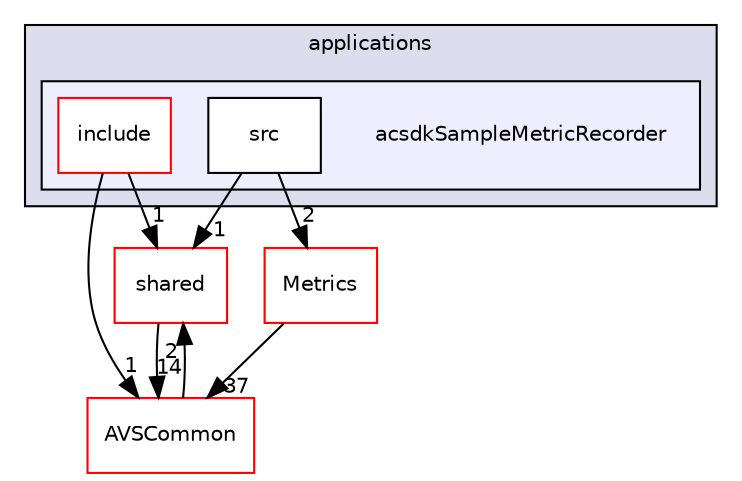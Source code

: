 digraph "/workplace/avs-device-sdk/applications/acsdkSampleMetricRecorder" {
  compound=true
  node [ fontsize="10", fontname="Helvetica"];
  edge [ labelfontsize="10", labelfontname="Helvetica"];
  subgraph clusterdir_a6e4fee11f07c3b70486e88fe92cbbdc {
    graph [ bgcolor="#ddddee", pencolor="black", label="applications" fontname="Helvetica", fontsize="10", URL="dir_a6e4fee11f07c3b70486e88fe92cbbdc.html"]
  subgraph clusterdir_f0211a837f5821a6a4f7dce18e559ffd {
    graph [ bgcolor="#eeeeff", pencolor="black", label="" URL="dir_f0211a837f5821a6a4f7dce18e559ffd.html"];
    dir_f0211a837f5821a6a4f7dce18e559ffd [shape=plaintext label="acsdkSampleMetricRecorder"];
    dir_670598820ff98147b434b67b78984d05 [shape=box label="include" color="red" fillcolor="white" style="filled" URL="dir_670598820ff98147b434b67b78984d05.html"];
    dir_1b2c3ab7f2d290ac316411dc94dff7e8 [shape=box label="src" color="black" fillcolor="white" style="filled" URL="dir_1b2c3ab7f2d290ac316411dc94dff7e8.html"];
  }
  }
  dir_9982052f7ce695d12571567315b2fafa [shape=box label="shared" fillcolor="white" style="filled" color="red" URL="dir_9982052f7ce695d12571567315b2fafa.html"];
  dir_43f851592d494520999e836628ea5995 [shape=box label="Metrics" fillcolor="white" style="filled" color="red" URL="dir_43f851592d494520999e836628ea5995.html"];
  dir_13e65effb2bde530b17b3d5eefcd0266 [shape=box label="AVSCommon" fillcolor="white" style="filled" color="red" URL="dir_13e65effb2bde530b17b3d5eefcd0266.html"];
  dir_9982052f7ce695d12571567315b2fafa->dir_13e65effb2bde530b17b3d5eefcd0266 [headlabel="14", labeldistance=1.5 headhref="dir_000598_000017.html"];
  dir_1b2c3ab7f2d290ac316411dc94dff7e8->dir_9982052f7ce695d12571567315b2fafa [headlabel="1", labeldistance=1.5 headhref="dir_000089_000598.html"];
  dir_1b2c3ab7f2d290ac316411dc94dff7e8->dir_43f851592d494520999e836628ea5995 [headlabel="2", labeldistance=1.5 headhref="dir_000089_000559.html"];
  dir_43f851592d494520999e836628ea5995->dir_13e65effb2bde530b17b3d5eefcd0266 [headlabel="37", labeldistance=1.5 headhref="dir_000559_000017.html"];
  dir_670598820ff98147b434b67b78984d05->dir_9982052f7ce695d12571567315b2fafa [headlabel="1", labeldistance=1.5 headhref="dir_000086_000598.html"];
  dir_670598820ff98147b434b67b78984d05->dir_13e65effb2bde530b17b3d5eefcd0266 [headlabel="1", labeldistance=1.5 headhref="dir_000086_000017.html"];
  dir_13e65effb2bde530b17b3d5eefcd0266->dir_9982052f7ce695d12571567315b2fafa [headlabel="2", labeldistance=1.5 headhref="dir_000017_000598.html"];
}
